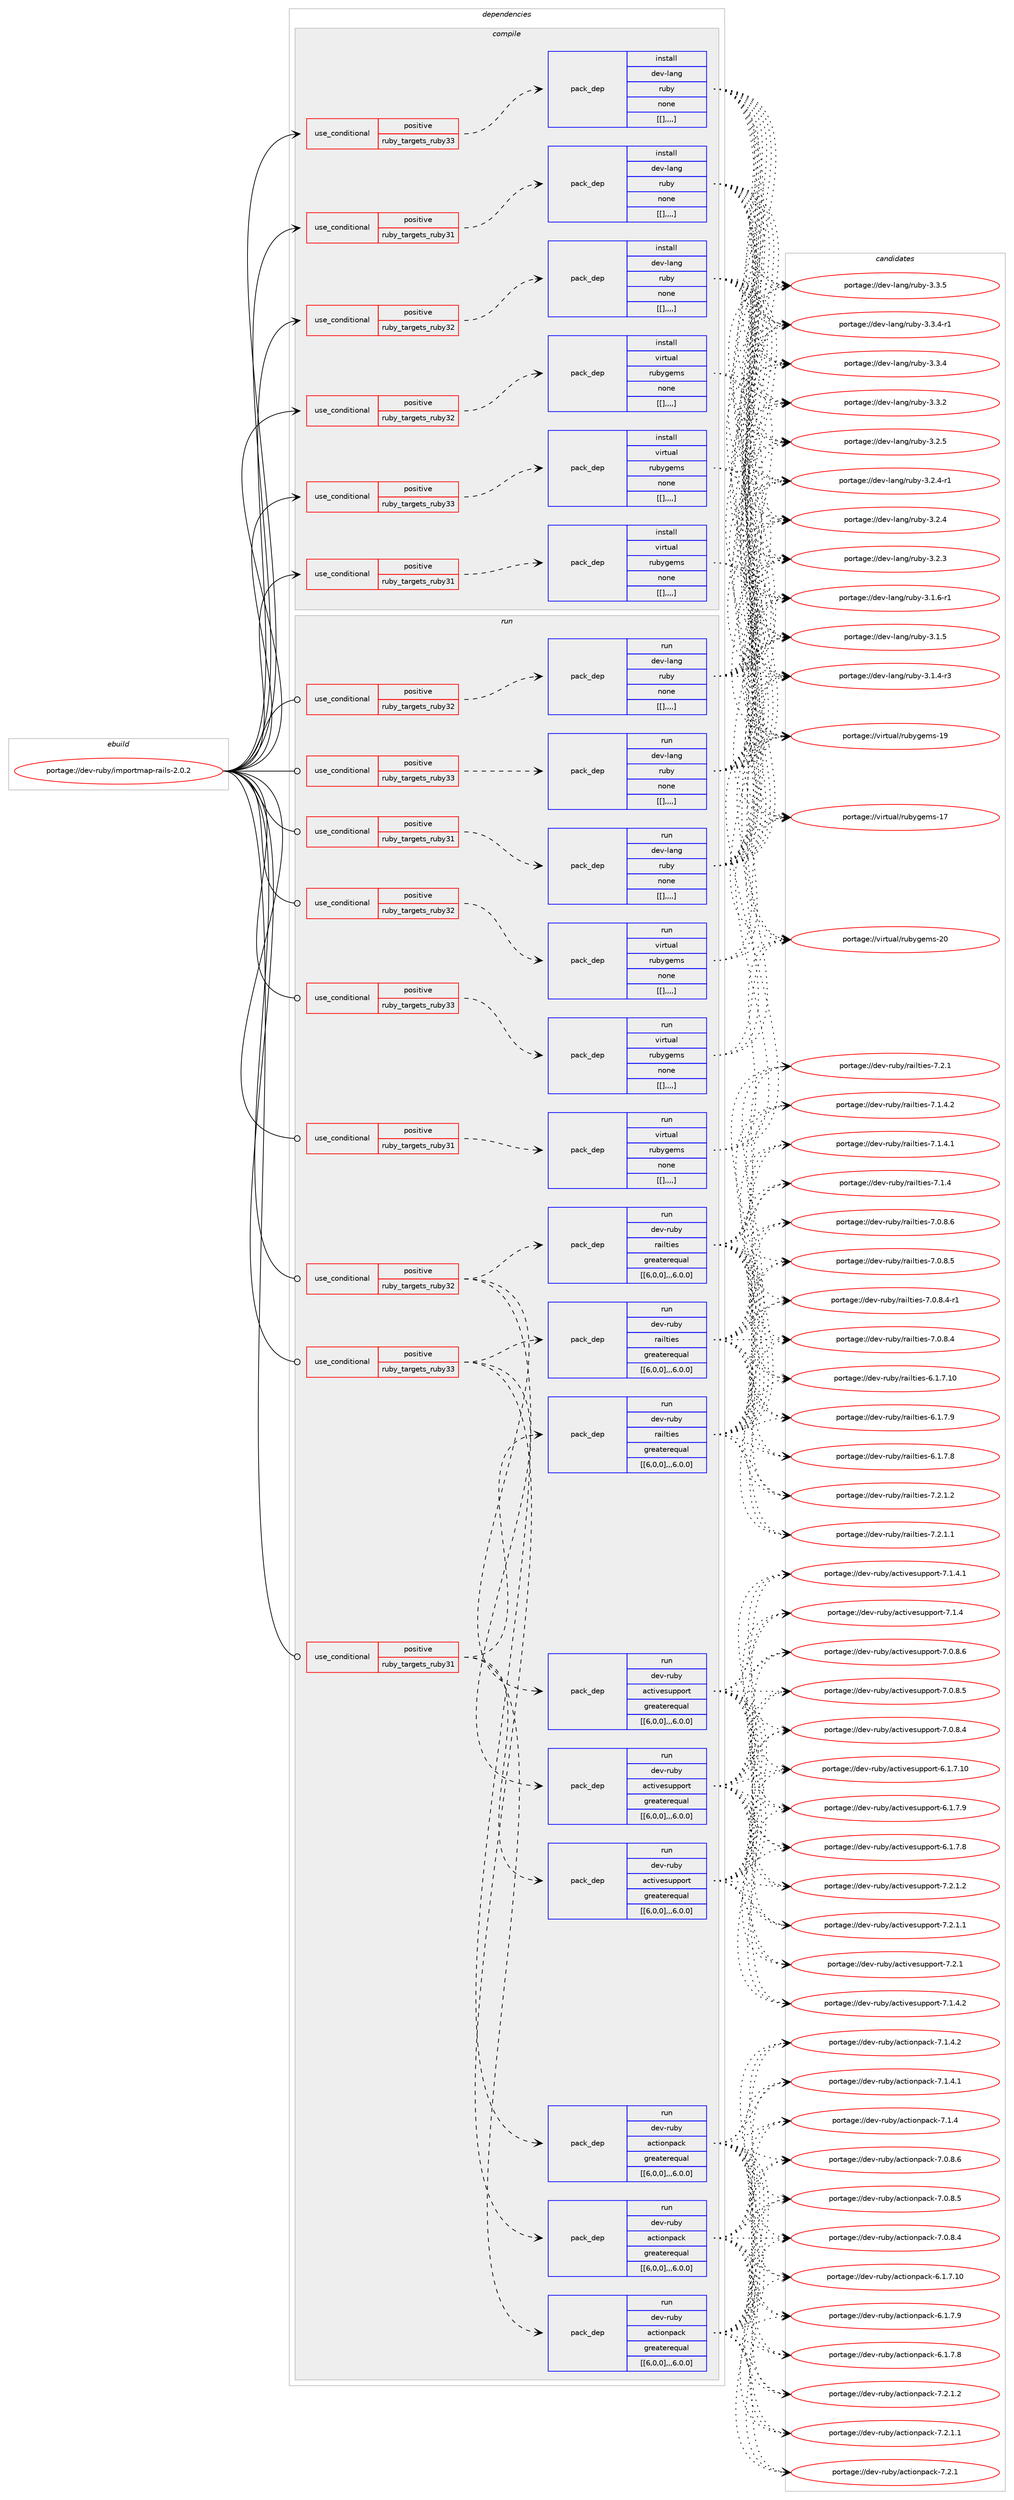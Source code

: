 digraph prolog {

# *************
# Graph options
# *************

newrank=true;
concentrate=true;
compound=true;
graph [rankdir=LR,fontname=Helvetica,fontsize=10,ranksep=1.5];#, ranksep=2.5, nodesep=0.2];
edge  [arrowhead=vee];
node  [fontname=Helvetica,fontsize=10];

# **********
# The ebuild
# **********

subgraph cluster_leftcol {
color=gray;
label=<<i>ebuild</i>>;
id [label="portage://dev-ruby/importmap-rails-2.0.2", color=red, width=4, href="../dev-ruby/importmap-rails-2.0.2.svg"];
}

# ****************
# The dependencies
# ****************

subgraph cluster_midcol {
color=gray;
label=<<i>dependencies</i>>;
subgraph cluster_compile {
fillcolor="#eeeeee";
style=filled;
label=<<i>compile</i>>;
subgraph cond53169 {
dependency197202 [label=<<TABLE BORDER="0" CELLBORDER="1" CELLSPACING="0" CELLPADDING="4"><TR><TD ROWSPAN="3" CELLPADDING="10">use_conditional</TD></TR><TR><TD>positive</TD></TR><TR><TD>ruby_targets_ruby31</TD></TR></TABLE>>, shape=none, color=red];
subgraph pack142624 {
dependency197264 [label=<<TABLE BORDER="0" CELLBORDER="1" CELLSPACING="0" CELLPADDING="4" WIDTH="220"><TR><TD ROWSPAN="6" CELLPADDING="30">pack_dep</TD></TR><TR><TD WIDTH="110">install</TD></TR><TR><TD>dev-lang</TD></TR><TR><TD>ruby</TD></TR><TR><TD>none</TD></TR><TR><TD>[[],,,,]</TD></TR></TABLE>>, shape=none, color=blue];
}
dependency197202:e -> dependency197264:w [weight=20,style="dashed",arrowhead="vee"];
}
id:e -> dependency197202:w [weight=20,style="solid",arrowhead="vee"];
subgraph cond53204 {
dependency197302 [label=<<TABLE BORDER="0" CELLBORDER="1" CELLSPACING="0" CELLPADDING="4"><TR><TD ROWSPAN="3" CELLPADDING="10">use_conditional</TD></TR><TR><TD>positive</TD></TR><TR><TD>ruby_targets_ruby31</TD></TR></TABLE>>, shape=none, color=red];
subgraph pack142684 {
dependency197385 [label=<<TABLE BORDER="0" CELLBORDER="1" CELLSPACING="0" CELLPADDING="4" WIDTH="220"><TR><TD ROWSPAN="6" CELLPADDING="30">pack_dep</TD></TR><TR><TD WIDTH="110">install</TD></TR><TR><TD>virtual</TD></TR><TR><TD>rubygems</TD></TR><TR><TD>none</TD></TR><TR><TD>[[],,,,]</TD></TR></TABLE>>, shape=none, color=blue];
}
dependency197302:e -> dependency197385:w [weight=20,style="dashed",arrowhead="vee"];
}
id:e -> dependency197302:w [weight=20,style="solid",arrowhead="vee"];
subgraph cond53256 {
dependency197391 [label=<<TABLE BORDER="0" CELLBORDER="1" CELLSPACING="0" CELLPADDING="4"><TR><TD ROWSPAN="3" CELLPADDING="10">use_conditional</TD></TR><TR><TD>positive</TD></TR><TR><TD>ruby_targets_ruby32</TD></TR></TABLE>>, shape=none, color=red];
subgraph pack142718 {
dependency197396 [label=<<TABLE BORDER="0" CELLBORDER="1" CELLSPACING="0" CELLPADDING="4" WIDTH="220"><TR><TD ROWSPAN="6" CELLPADDING="30">pack_dep</TD></TR><TR><TD WIDTH="110">install</TD></TR><TR><TD>dev-lang</TD></TR><TR><TD>ruby</TD></TR><TR><TD>none</TD></TR><TR><TD>[[],,,,]</TD></TR></TABLE>>, shape=none, color=blue];
}
dependency197391:e -> dependency197396:w [weight=20,style="dashed",arrowhead="vee"];
}
id:e -> dependency197391:w [weight=20,style="solid",arrowhead="vee"];
subgraph cond53261 {
dependency197403 [label=<<TABLE BORDER="0" CELLBORDER="1" CELLSPACING="0" CELLPADDING="4"><TR><TD ROWSPAN="3" CELLPADDING="10">use_conditional</TD></TR><TR><TD>positive</TD></TR><TR><TD>ruby_targets_ruby32</TD></TR></TABLE>>, shape=none, color=red];
subgraph pack142722 {
dependency197407 [label=<<TABLE BORDER="0" CELLBORDER="1" CELLSPACING="0" CELLPADDING="4" WIDTH="220"><TR><TD ROWSPAN="6" CELLPADDING="30">pack_dep</TD></TR><TR><TD WIDTH="110">install</TD></TR><TR><TD>virtual</TD></TR><TR><TD>rubygems</TD></TR><TR><TD>none</TD></TR><TR><TD>[[],,,,]</TD></TR></TABLE>>, shape=none, color=blue];
}
dependency197403:e -> dependency197407:w [weight=20,style="dashed",arrowhead="vee"];
}
id:e -> dependency197403:w [weight=20,style="solid",arrowhead="vee"];
subgraph cond53297 {
dependency197494 [label=<<TABLE BORDER="0" CELLBORDER="1" CELLSPACING="0" CELLPADDING="4"><TR><TD ROWSPAN="3" CELLPADDING="10">use_conditional</TD></TR><TR><TD>positive</TD></TR><TR><TD>ruby_targets_ruby33</TD></TR></TABLE>>, shape=none, color=red];
subgraph pack142777 {
dependency197519 [label=<<TABLE BORDER="0" CELLBORDER="1" CELLSPACING="0" CELLPADDING="4" WIDTH="220"><TR><TD ROWSPAN="6" CELLPADDING="30">pack_dep</TD></TR><TR><TD WIDTH="110">install</TD></TR><TR><TD>dev-lang</TD></TR><TR><TD>ruby</TD></TR><TR><TD>none</TD></TR><TR><TD>[[],,,,]</TD></TR></TABLE>>, shape=none, color=blue];
}
dependency197494:e -> dependency197519:w [weight=20,style="dashed",arrowhead="vee"];
}
id:e -> dependency197494:w [weight=20,style="solid",arrowhead="vee"];
subgraph cond53333 {
dependency197542 [label=<<TABLE BORDER="0" CELLBORDER="1" CELLSPACING="0" CELLPADDING="4"><TR><TD ROWSPAN="3" CELLPADDING="10">use_conditional</TD></TR><TR><TD>positive</TD></TR><TR><TD>ruby_targets_ruby33</TD></TR></TABLE>>, shape=none, color=red];
subgraph pack142802 {
dependency197565 [label=<<TABLE BORDER="0" CELLBORDER="1" CELLSPACING="0" CELLPADDING="4" WIDTH="220"><TR><TD ROWSPAN="6" CELLPADDING="30">pack_dep</TD></TR><TR><TD WIDTH="110">install</TD></TR><TR><TD>virtual</TD></TR><TR><TD>rubygems</TD></TR><TR><TD>none</TD></TR><TR><TD>[[],,,,]</TD></TR></TABLE>>, shape=none, color=blue];
}
dependency197542:e -> dependency197565:w [weight=20,style="dashed",arrowhead="vee"];
}
id:e -> dependency197542:w [weight=20,style="solid",arrowhead="vee"];
}
subgraph cluster_compileandrun {
fillcolor="#eeeeee";
style=filled;
label=<<i>compile and run</i>>;
}
subgraph cluster_run {
fillcolor="#eeeeee";
style=filled;
label=<<i>run</i>>;
subgraph cond53354 {
dependency197665 [label=<<TABLE BORDER="0" CELLBORDER="1" CELLSPACING="0" CELLPADDING="4"><TR><TD ROWSPAN="3" CELLPADDING="10">use_conditional</TD></TR><TR><TD>positive</TD></TR><TR><TD>ruby_targets_ruby31</TD></TR></TABLE>>, shape=none, color=red];
subgraph pack142875 {
dependency197721 [label=<<TABLE BORDER="0" CELLBORDER="1" CELLSPACING="0" CELLPADDING="4" WIDTH="220"><TR><TD ROWSPAN="6" CELLPADDING="30">pack_dep</TD></TR><TR><TD WIDTH="110">run</TD></TR><TR><TD>dev-lang</TD></TR><TR><TD>ruby</TD></TR><TR><TD>none</TD></TR><TR><TD>[[],,,,]</TD></TR></TABLE>>, shape=none, color=blue];
}
dependency197665:e -> dependency197721:w [weight=20,style="dashed",arrowhead="vee"];
}
id:e -> dependency197665:w [weight=20,style="solid",arrowhead="odot"];
subgraph cond53431 {
dependency197831 [label=<<TABLE BORDER="0" CELLBORDER="1" CELLSPACING="0" CELLPADDING="4"><TR><TD ROWSPAN="3" CELLPADDING="10">use_conditional</TD></TR><TR><TD>positive</TD></TR><TR><TD>ruby_targets_ruby31</TD></TR></TABLE>>, shape=none, color=red];
subgraph pack142949 {
dependency197853 [label=<<TABLE BORDER="0" CELLBORDER="1" CELLSPACING="0" CELLPADDING="4" WIDTH="220"><TR><TD ROWSPAN="6" CELLPADDING="30">pack_dep</TD></TR><TR><TD WIDTH="110">run</TD></TR><TR><TD>dev-ruby</TD></TR><TR><TD>actionpack</TD></TR><TR><TD>greaterequal</TD></TR><TR><TD>[[6,0,0],,,6.0.0]</TD></TR></TABLE>>, shape=none, color=blue];
}
dependency197831:e -> dependency197853:w [weight=20,style="dashed",arrowhead="vee"];
subgraph pack142963 {
dependency197965 [label=<<TABLE BORDER="0" CELLBORDER="1" CELLSPACING="0" CELLPADDING="4" WIDTH="220"><TR><TD ROWSPAN="6" CELLPADDING="30">pack_dep</TD></TR><TR><TD WIDTH="110">run</TD></TR><TR><TD>dev-ruby</TD></TR><TR><TD>activesupport</TD></TR><TR><TD>greaterequal</TD></TR><TR><TD>[[6,0,0],,,6.0.0]</TD></TR></TABLE>>, shape=none, color=blue];
}
dependency197831:e -> dependency197965:w [weight=20,style="dashed",arrowhead="vee"];
subgraph pack143024 {
dependency197968 [label=<<TABLE BORDER="0" CELLBORDER="1" CELLSPACING="0" CELLPADDING="4" WIDTH="220"><TR><TD ROWSPAN="6" CELLPADDING="30">pack_dep</TD></TR><TR><TD WIDTH="110">run</TD></TR><TR><TD>dev-ruby</TD></TR><TR><TD>railties</TD></TR><TR><TD>greaterequal</TD></TR><TR><TD>[[6,0,0],,,6.0.0]</TD></TR></TABLE>>, shape=none, color=blue];
}
dependency197831:e -> dependency197968:w [weight=20,style="dashed",arrowhead="vee"];
}
id:e -> dependency197831:w [weight=20,style="solid",arrowhead="odot"];
subgraph cond53534 {
dependency197977 [label=<<TABLE BORDER="0" CELLBORDER="1" CELLSPACING="0" CELLPADDING="4"><TR><TD ROWSPAN="3" CELLPADDING="10">use_conditional</TD></TR><TR><TD>positive</TD></TR><TR><TD>ruby_targets_ruby31</TD></TR></TABLE>>, shape=none, color=red];
subgraph pack143033 {
dependency198028 [label=<<TABLE BORDER="0" CELLBORDER="1" CELLSPACING="0" CELLPADDING="4" WIDTH="220"><TR><TD ROWSPAN="6" CELLPADDING="30">pack_dep</TD></TR><TR><TD WIDTH="110">run</TD></TR><TR><TD>virtual</TD></TR><TR><TD>rubygems</TD></TR><TR><TD>none</TD></TR><TR><TD>[[],,,,]</TD></TR></TABLE>>, shape=none, color=blue];
}
dependency197977:e -> dependency198028:w [weight=20,style="dashed",arrowhead="vee"];
}
id:e -> dependency197977:w [weight=20,style="solid",arrowhead="odot"];
subgraph cond53559 {
dependency198036 [label=<<TABLE BORDER="0" CELLBORDER="1" CELLSPACING="0" CELLPADDING="4"><TR><TD ROWSPAN="3" CELLPADDING="10">use_conditional</TD></TR><TR><TD>positive</TD></TR><TR><TD>ruby_targets_ruby32</TD></TR></TABLE>>, shape=none, color=red];
subgraph pack143060 {
dependency198107 [label=<<TABLE BORDER="0" CELLBORDER="1" CELLSPACING="0" CELLPADDING="4" WIDTH="220"><TR><TD ROWSPAN="6" CELLPADDING="30">pack_dep</TD></TR><TR><TD WIDTH="110">run</TD></TR><TR><TD>dev-lang</TD></TR><TR><TD>ruby</TD></TR><TR><TD>none</TD></TR><TR><TD>[[],,,,]</TD></TR></TABLE>>, shape=none, color=blue];
}
dependency198036:e -> dependency198107:w [weight=20,style="dashed",arrowhead="vee"];
}
id:e -> dependency198036:w [weight=20,style="solid",arrowhead="odot"];
subgraph cond53630 {
dependency198204 [label=<<TABLE BORDER="0" CELLBORDER="1" CELLSPACING="0" CELLPADDING="4"><TR><TD ROWSPAN="3" CELLPADDING="10">use_conditional</TD></TR><TR><TD>positive</TD></TR><TR><TD>ruby_targets_ruby32</TD></TR></TABLE>>, shape=none, color=red];
subgraph pack143183 {
dependency198276 [label=<<TABLE BORDER="0" CELLBORDER="1" CELLSPACING="0" CELLPADDING="4" WIDTH="220"><TR><TD ROWSPAN="6" CELLPADDING="30">pack_dep</TD></TR><TR><TD WIDTH="110">run</TD></TR><TR><TD>dev-ruby</TD></TR><TR><TD>actionpack</TD></TR><TR><TD>greaterequal</TD></TR><TR><TD>[[6,0,0],,,6.0.0]</TD></TR></TABLE>>, shape=none, color=blue];
}
dependency198204:e -> dependency198276:w [weight=20,style="dashed",arrowhead="vee"];
subgraph pack143185 {
dependency198306 [label=<<TABLE BORDER="0" CELLBORDER="1" CELLSPACING="0" CELLPADDING="4" WIDTH="220"><TR><TD ROWSPAN="6" CELLPADDING="30">pack_dep</TD></TR><TR><TD WIDTH="110">run</TD></TR><TR><TD>dev-ruby</TD></TR><TR><TD>activesupport</TD></TR><TR><TD>greaterequal</TD></TR><TR><TD>[[6,0,0],,,6.0.0]</TD></TR></TABLE>>, shape=none, color=blue];
}
dependency198204:e -> dependency198306:w [weight=20,style="dashed",arrowhead="vee"];
subgraph pack143204 {
dependency198328 [label=<<TABLE BORDER="0" CELLBORDER="1" CELLSPACING="0" CELLPADDING="4" WIDTH="220"><TR><TD ROWSPAN="6" CELLPADDING="30">pack_dep</TD></TR><TR><TD WIDTH="110">run</TD></TR><TR><TD>dev-ruby</TD></TR><TR><TD>railties</TD></TR><TR><TD>greaterequal</TD></TR><TR><TD>[[6,0,0],,,6.0.0]</TD></TR></TABLE>>, shape=none, color=blue];
}
dependency198204:e -> dependency198328:w [weight=20,style="dashed",arrowhead="vee"];
}
id:e -> dependency198204:w [weight=20,style="solid",arrowhead="odot"];
subgraph cond53700 {
dependency198350 [label=<<TABLE BORDER="0" CELLBORDER="1" CELLSPACING="0" CELLPADDING="4"><TR><TD ROWSPAN="3" CELLPADDING="10">use_conditional</TD></TR><TR><TD>positive</TD></TR><TR><TD>ruby_targets_ruby32</TD></TR></TABLE>>, shape=none, color=red];
subgraph pack143227 {
dependency198352 [label=<<TABLE BORDER="0" CELLBORDER="1" CELLSPACING="0" CELLPADDING="4" WIDTH="220"><TR><TD ROWSPAN="6" CELLPADDING="30">pack_dep</TD></TR><TR><TD WIDTH="110">run</TD></TR><TR><TD>virtual</TD></TR><TR><TD>rubygems</TD></TR><TR><TD>none</TD></TR><TR><TD>[[],,,,]</TD></TR></TABLE>>, shape=none, color=blue];
}
dependency198350:e -> dependency198352:w [weight=20,style="dashed",arrowhead="vee"];
}
id:e -> dependency198350:w [weight=20,style="solid",arrowhead="odot"];
subgraph cond53720 {
dependency198391 [label=<<TABLE BORDER="0" CELLBORDER="1" CELLSPACING="0" CELLPADDING="4"><TR><TD ROWSPAN="3" CELLPADDING="10">use_conditional</TD></TR><TR><TD>positive</TD></TR><TR><TD>ruby_targets_ruby33</TD></TR></TABLE>>, shape=none, color=red];
subgraph pack143284 {
dependency198493 [label=<<TABLE BORDER="0" CELLBORDER="1" CELLSPACING="0" CELLPADDING="4" WIDTH="220"><TR><TD ROWSPAN="6" CELLPADDING="30">pack_dep</TD></TR><TR><TD WIDTH="110">run</TD></TR><TR><TD>dev-lang</TD></TR><TR><TD>ruby</TD></TR><TR><TD>none</TD></TR><TR><TD>[[],,,,]</TD></TR></TABLE>>, shape=none, color=blue];
}
dependency198391:e -> dependency198493:w [weight=20,style="dashed",arrowhead="vee"];
}
id:e -> dependency198391:w [weight=20,style="solid",arrowhead="odot"];
subgraph cond53786 {
dependency198692 [label=<<TABLE BORDER="0" CELLBORDER="1" CELLSPACING="0" CELLPADDING="4"><TR><TD ROWSPAN="3" CELLPADDING="10">use_conditional</TD></TR><TR><TD>positive</TD></TR><TR><TD>ruby_targets_ruby33</TD></TR></TABLE>>, shape=none, color=red];
subgraph pack143419 {
dependency198708 [label=<<TABLE BORDER="0" CELLBORDER="1" CELLSPACING="0" CELLPADDING="4" WIDTH="220"><TR><TD ROWSPAN="6" CELLPADDING="30">pack_dep</TD></TR><TR><TD WIDTH="110">run</TD></TR><TR><TD>dev-ruby</TD></TR><TR><TD>actionpack</TD></TR><TR><TD>greaterequal</TD></TR><TR><TD>[[6,0,0],,,6.0.0]</TD></TR></TABLE>>, shape=none, color=blue];
}
dependency198692:e -> dependency198708:w [weight=20,style="dashed",arrowhead="vee"];
subgraph pack143433 {
dependency198737 [label=<<TABLE BORDER="0" CELLBORDER="1" CELLSPACING="0" CELLPADDING="4" WIDTH="220"><TR><TD ROWSPAN="6" CELLPADDING="30">pack_dep</TD></TR><TR><TD WIDTH="110">run</TD></TR><TR><TD>dev-ruby</TD></TR><TR><TD>activesupport</TD></TR><TR><TD>greaterequal</TD></TR><TR><TD>[[6,0,0],,,6.0.0]</TD></TR></TABLE>>, shape=none, color=blue];
}
dependency198692:e -> dependency198737:w [weight=20,style="dashed",arrowhead="vee"];
subgraph pack143459 {
dependency198865 [label=<<TABLE BORDER="0" CELLBORDER="1" CELLSPACING="0" CELLPADDING="4" WIDTH="220"><TR><TD ROWSPAN="6" CELLPADDING="30">pack_dep</TD></TR><TR><TD WIDTH="110">run</TD></TR><TR><TD>dev-ruby</TD></TR><TR><TD>railties</TD></TR><TR><TD>greaterequal</TD></TR><TR><TD>[[6,0,0],,,6.0.0]</TD></TR></TABLE>>, shape=none, color=blue];
}
dependency198692:e -> dependency198865:w [weight=20,style="dashed",arrowhead="vee"];
}
id:e -> dependency198692:w [weight=20,style="solid",arrowhead="odot"];
subgraph cond53947 {
dependency198872 [label=<<TABLE BORDER="0" CELLBORDER="1" CELLSPACING="0" CELLPADDING="4"><TR><TD ROWSPAN="3" CELLPADDING="10">use_conditional</TD></TR><TR><TD>positive</TD></TR><TR><TD>ruby_targets_ruby33</TD></TR></TABLE>>, shape=none, color=red];
subgraph pack143530 {
dependency198913 [label=<<TABLE BORDER="0" CELLBORDER="1" CELLSPACING="0" CELLPADDING="4" WIDTH="220"><TR><TD ROWSPAN="6" CELLPADDING="30">pack_dep</TD></TR><TR><TD WIDTH="110">run</TD></TR><TR><TD>virtual</TD></TR><TR><TD>rubygems</TD></TR><TR><TD>none</TD></TR><TR><TD>[[],,,,]</TD></TR></TABLE>>, shape=none, color=blue];
}
dependency198872:e -> dependency198913:w [weight=20,style="dashed",arrowhead="vee"];
}
id:e -> dependency198872:w [weight=20,style="solid",arrowhead="odot"];
}
}

# **************
# The candidates
# **************

subgraph cluster_choices {
rank=same;
color=gray;
label=<<i>candidates</i>>;

subgraph choice143069 {
color=black;
nodesep=1;
choice10010111845108971101034711411798121455146514653 [label="portage://dev-lang/ruby-3.3.5", color=red, width=4,href="../dev-lang/ruby-3.3.5.svg"];
choice100101118451089711010347114117981214551465146524511449 [label="portage://dev-lang/ruby-3.3.4-r1", color=red, width=4,href="../dev-lang/ruby-3.3.4-r1.svg"];
choice10010111845108971101034711411798121455146514652 [label="portage://dev-lang/ruby-3.3.4", color=red, width=4,href="../dev-lang/ruby-3.3.4.svg"];
choice10010111845108971101034711411798121455146514650 [label="portage://dev-lang/ruby-3.3.2", color=red, width=4,href="../dev-lang/ruby-3.3.2.svg"];
choice10010111845108971101034711411798121455146504653 [label="portage://dev-lang/ruby-3.2.5", color=red, width=4,href="../dev-lang/ruby-3.2.5.svg"];
choice100101118451089711010347114117981214551465046524511449 [label="portage://dev-lang/ruby-3.2.4-r1", color=red, width=4,href="../dev-lang/ruby-3.2.4-r1.svg"];
choice10010111845108971101034711411798121455146504652 [label="portage://dev-lang/ruby-3.2.4", color=red, width=4,href="../dev-lang/ruby-3.2.4.svg"];
choice10010111845108971101034711411798121455146504651 [label="portage://dev-lang/ruby-3.2.3", color=red, width=4,href="../dev-lang/ruby-3.2.3.svg"];
choice100101118451089711010347114117981214551464946544511449 [label="portage://dev-lang/ruby-3.1.6-r1", color=red, width=4,href="../dev-lang/ruby-3.1.6-r1.svg"];
choice10010111845108971101034711411798121455146494653 [label="portage://dev-lang/ruby-3.1.5", color=red, width=4,href="../dev-lang/ruby-3.1.5.svg"];
choice100101118451089711010347114117981214551464946524511451 [label="portage://dev-lang/ruby-3.1.4-r3", color=red, width=4,href="../dev-lang/ruby-3.1.4-r3.svg"];
dependency197264:e -> choice10010111845108971101034711411798121455146514653:w [style=dotted,weight="100"];
dependency197264:e -> choice100101118451089711010347114117981214551465146524511449:w [style=dotted,weight="100"];
dependency197264:e -> choice10010111845108971101034711411798121455146514652:w [style=dotted,weight="100"];
dependency197264:e -> choice10010111845108971101034711411798121455146514650:w [style=dotted,weight="100"];
dependency197264:e -> choice10010111845108971101034711411798121455146504653:w [style=dotted,weight="100"];
dependency197264:e -> choice100101118451089711010347114117981214551465046524511449:w [style=dotted,weight="100"];
dependency197264:e -> choice10010111845108971101034711411798121455146504652:w [style=dotted,weight="100"];
dependency197264:e -> choice10010111845108971101034711411798121455146504651:w [style=dotted,weight="100"];
dependency197264:e -> choice100101118451089711010347114117981214551464946544511449:w [style=dotted,weight="100"];
dependency197264:e -> choice10010111845108971101034711411798121455146494653:w [style=dotted,weight="100"];
dependency197264:e -> choice100101118451089711010347114117981214551464946524511451:w [style=dotted,weight="100"];
}
subgraph choice143082 {
color=black;
nodesep=1;
choice118105114116117971084711411798121103101109115455048 [label="portage://virtual/rubygems-20", color=red, width=4,href="../virtual/rubygems-20.svg"];
choice118105114116117971084711411798121103101109115454957 [label="portage://virtual/rubygems-19", color=red, width=4,href="../virtual/rubygems-19.svg"];
choice118105114116117971084711411798121103101109115454955 [label="portage://virtual/rubygems-17", color=red, width=4,href="../virtual/rubygems-17.svg"];
dependency197385:e -> choice118105114116117971084711411798121103101109115455048:w [style=dotted,weight="100"];
dependency197385:e -> choice118105114116117971084711411798121103101109115454957:w [style=dotted,weight="100"];
dependency197385:e -> choice118105114116117971084711411798121103101109115454955:w [style=dotted,weight="100"];
}
subgraph choice143086 {
color=black;
nodesep=1;
choice10010111845108971101034711411798121455146514653 [label="portage://dev-lang/ruby-3.3.5", color=red, width=4,href="../dev-lang/ruby-3.3.5.svg"];
choice100101118451089711010347114117981214551465146524511449 [label="portage://dev-lang/ruby-3.3.4-r1", color=red, width=4,href="../dev-lang/ruby-3.3.4-r1.svg"];
choice10010111845108971101034711411798121455146514652 [label="portage://dev-lang/ruby-3.3.4", color=red, width=4,href="../dev-lang/ruby-3.3.4.svg"];
choice10010111845108971101034711411798121455146514650 [label="portage://dev-lang/ruby-3.3.2", color=red, width=4,href="../dev-lang/ruby-3.3.2.svg"];
choice10010111845108971101034711411798121455146504653 [label="portage://dev-lang/ruby-3.2.5", color=red, width=4,href="../dev-lang/ruby-3.2.5.svg"];
choice100101118451089711010347114117981214551465046524511449 [label="portage://dev-lang/ruby-3.2.4-r1", color=red, width=4,href="../dev-lang/ruby-3.2.4-r1.svg"];
choice10010111845108971101034711411798121455146504652 [label="portage://dev-lang/ruby-3.2.4", color=red, width=4,href="../dev-lang/ruby-3.2.4.svg"];
choice10010111845108971101034711411798121455146504651 [label="portage://dev-lang/ruby-3.2.3", color=red, width=4,href="../dev-lang/ruby-3.2.3.svg"];
choice100101118451089711010347114117981214551464946544511449 [label="portage://dev-lang/ruby-3.1.6-r1", color=red, width=4,href="../dev-lang/ruby-3.1.6-r1.svg"];
choice10010111845108971101034711411798121455146494653 [label="portage://dev-lang/ruby-3.1.5", color=red, width=4,href="../dev-lang/ruby-3.1.5.svg"];
choice100101118451089711010347114117981214551464946524511451 [label="portage://dev-lang/ruby-3.1.4-r3", color=red, width=4,href="../dev-lang/ruby-3.1.4-r3.svg"];
dependency197396:e -> choice10010111845108971101034711411798121455146514653:w [style=dotted,weight="100"];
dependency197396:e -> choice100101118451089711010347114117981214551465146524511449:w [style=dotted,weight="100"];
dependency197396:e -> choice10010111845108971101034711411798121455146514652:w [style=dotted,weight="100"];
dependency197396:e -> choice10010111845108971101034711411798121455146514650:w [style=dotted,weight="100"];
dependency197396:e -> choice10010111845108971101034711411798121455146504653:w [style=dotted,weight="100"];
dependency197396:e -> choice100101118451089711010347114117981214551465046524511449:w [style=dotted,weight="100"];
dependency197396:e -> choice10010111845108971101034711411798121455146504652:w [style=dotted,weight="100"];
dependency197396:e -> choice10010111845108971101034711411798121455146504651:w [style=dotted,weight="100"];
dependency197396:e -> choice100101118451089711010347114117981214551464946544511449:w [style=dotted,weight="100"];
dependency197396:e -> choice10010111845108971101034711411798121455146494653:w [style=dotted,weight="100"];
dependency197396:e -> choice100101118451089711010347114117981214551464946524511451:w [style=dotted,weight="100"];
}
subgraph choice143101 {
color=black;
nodesep=1;
choice118105114116117971084711411798121103101109115455048 [label="portage://virtual/rubygems-20", color=red, width=4,href="../virtual/rubygems-20.svg"];
choice118105114116117971084711411798121103101109115454957 [label="portage://virtual/rubygems-19", color=red, width=4,href="../virtual/rubygems-19.svg"];
choice118105114116117971084711411798121103101109115454955 [label="portage://virtual/rubygems-17", color=red, width=4,href="../virtual/rubygems-17.svg"];
dependency197407:e -> choice118105114116117971084711411798121103101109115455048:w [style=dotted,weight="100"];
dependency197407:e -> choice118105114116117971084711411798121103101109115454957:w [style=dotted,weight="100"];
dependency197407:e -> choice118105114116117971084711411798121103101109115454955:w [style=dotted,weight="100"];
}
subgraph choice143104 {
color=black;
nodesep=1;
choice10010111845108971101034711411798121455146514653 [label="portage://dev-lang/ruby-3.3.5", color=red, width=4,href="../dev-lang/ruby-3.3.5.svg"];
choice100101118451089711010347114117981214551465146524511449 [label="portage://dev-lang/ruby-3.3.4-r1", color=red, width=4,href="../dev-lang/ruby-3.3.4-r1.svg"];
choice10010111845108971101034711411798121455146514652 [label="portage://dev-lang/ruby-3.3.4", color=red, width=4,href="../dev-lang/ruby-3.3.4.svg"];
choice10010111845108971101034711411798121455146514650 [label="portage://dev-lang/ruby-3.3.2", color=red, width=4,href="../dev-lang/ruby-3.3.2.svg"];
choice10010111845108971101034711411798121455146504653 [label="portage://dev-lang/ruby-3.2.5", color=red, width=4,href="../dev-lang/ruby-3.2.5.svg"];
choice100101118451089711010347114117981214551465046524511449 [label="portage://dev-lang/ruby-3.2.4-r1", color=red, width=4,href="../dev-lang/ruby-3.2.4-r1.svg"];
choice10010111845108971101034711411798121455146504652 [label="portage://dev-lang/ruby-3.2.4", color=red, width=4,href="../dev-lang/ruby-3.2.4.svg"];
choice10010111845108971101034711411798121455146504651 [label="portage://dev-lang/ruby-3.2.3", color=red, width=4,href="../dev-lang/ruby-3.2.3.svg"];
choice100101118451089711010347114117981214551464946544511449 [label="portage://dev-lang/ruby-3.1.6-r1", color=red, width=4,href="../dev-lang/ruby-3.1.6-r1.svg"];
choice10010111845108971101034711411798121455146494653 [label="portage://dev-lang/ruby-3.1.5", color=red, width=4,href="../dev-lang/ruby-3.1.5.svg"];
choice100101118451089711010347114117981214551464946524511451 [label="portage://dev-lang/ruby-3.1.4-r3", color=red, width=4,href="../dev-lang/ruby-3.1.4-r3.svg"];
dependency197519:e -> choice10010111845108971101034711411798121455146514653:w [style=dotted,weight="100"];
dependency197519:e -> choice100101118451089711010347114117981214551465146524511449:w [style=dotted,weight="100"];
dependency197519:e -> choice10010111845108971101034711411798121455146514652:w [style=dotted,weight="100"];
dependency197519:e -> choice10010111845108971101034711411798121455146514650:w [style=dotted,weight="100"];
dependency197519:e -> choice10010111845108971101034711411798121455146504653:w [style=dotted,weight="100"];
dependency197519:e -> choice100101118451089711010347114117981214551465046524511449:w [style=dotted,weight="100"];
dependency197519:e -> choice10010111845108971101034711411798121455146504652:w [style=dotted,weight="100"];
dependency197519:e -> choice10010111845108971101034711411798121455146504651:w [style=dotted,weight="100"];
dependency197519:e -> choice100101118451089711010347114117981214551464946544511449:w [style=dotted,weight="100"];
dependency197519:e -> choice10010111845108971101034711411798121455146494653:w [style=dotted,weight="100"];
dependency197519:e -> choice100101118451089711010347114117981214551464946524511451:w [style=dotted,weight="100"];
}
subgraph choice143118 {
color=black;
nodesep=1;
choice118105114116117971084711411798121103101109115455048 [label="portage://virtual/rubygems-20", color=red, width=4,href="../virtual/rubygems-20.svg"];
choice118105114116117971084711411798121103101109115454957 [label="portage://virtual/rubygems-19", color=red, width=4,href="../virtual/rubygems-19.svg"];
choice118105114116117971084711411798121103101109115454955 [label="portage://virtual/rubygems-17", color=red, width=4,href="../virtual/rubygems-17.svg"];
dependency197565:e -> choice118105114116117971084711411798121103101109115455048:w [style=dotted,weight="100"];
dependency197565:e -> choice118105114116117971084711411798121103101109115454957:w [style=dotted,weight="100"];
dependency197565:e -> choice118105114116117971084711411798121103101109115454955:w [style=dotted,weight="100"];
}
subgraph choice143121 {
color=black;
nodesep=1;
choice10010111845108971101034711411798121455146514653 [label="portage://dev-lang/ruby-3.3.5", color=red, width=4,href="../dev-lang/ruby-3.3.5.svg"];
choice100101118451089711010347114117981214551465146524511449 [label="portage://dev-lang/ruby-3.3.4-r1", color=red, width=4,href="../dev-lang/ruby-3.3.4-r1.svg"];
choice10010111845108971101034711411798121455146514652 [label="portage://dev-lang/ruby-3.3.4", color=red, width=4,href="../dev-lang/ruby-3.3.4.svg"];
choice10010111845108971101034711411798121455146514650 [label="portage://dev-lang/ruby-3.3.2", color=red, width=4,href="../dev-lang/ruby-3.3.2.svg"];
choice10010111845108971101034711411798121455146504653 [label="portage://dev-lang/ruby-3.2.5", color=red, width=4,href="../dev-lang/ruby-3.2.5.svg"];
choice100101118451089711010347114117981214551465046524511449 [label="portage://dev-lang/ruby-3.2.4-r1", color=red, width=4,href="../dev-lang/ruby-3.2.4-r1.svg"];
choice10010111845108971101034711411798121455146504652 [label="portage://dev-lang/ruby-3.2.4", color=red, width=4,href="../dev-lang/ruby-3.2.4.svg"];
choice10010111845108971101034711411798121455146504651 [label="portage://dev-lang/ruby-3.2.3", color=red, width=4,href="../dev-lang/ruby-3.2.3.svg"];
choice100101118451089711010347114117981214551464946544511449 [label="portage://dev-lang/ruby-3.1.6-r1", color=red, width=4,href="../dev-lang/ruby-3.1.6-r1.svg"];
choice10010111845108971101034711411798121455146494653 [label="portage://dev-lang/ruby-3.1.5", color=red, width=4,href="../dev-lang/ruby-3.1.5.svg"];
choice100101118451089711010347114117981214551464946524511451 [label="portage://dev-lang/ruby-3.1.4-r3", color=red, width=4,href="../dev-lang/ruby-3.1.4-r3.svg"];
dependency197721:e -> choice10010111845108971101034711411798121455146514653:w [style=dotted,weight="100"];
dependency197721:e -> choice100101118451089711010347114117981214551465146524511449:w [style=dotted,weight="100"];
dependency197721:e -> choice10010111845108971101034711411798121455146514652:w [style=dotted,weight="100"];
dependency197721:e -> choice10010111845108971101034711411798121455146514650:w [style=dotted,weight="100"];
dependency197721:e -> choice10010111845108971101034711411798121455146504653:w [style=dotted,weight="100"];
dependency197721:e -> choice100101118451089711010347114117981214551465046524511449:w [style=dotted,weight="100"];
dependency197721:e -> choice10010111845108971101034711411798121455146504652:w [style=dotted,weight="100"];
dependency197721:e -> choice10010111845108971101034711411798121455146504651:w [style=dotted,weight="100"];
dependency197721:e -> choice100101118451089711010347114117981214551464946544511449:w [style=dotted,weight="100"];
dependency197721:e -> choice10010111845108971101034711411798121455146494653:w [style=dotted,weight="100"];
dependency197721:e -> choice100101118451089711010347114117981214551464946524511451:w [style=dotted,weight="100"];
}
subgraph choice143127 {
color=black;
nodesep=1;
choice100101118451141179812147979911610511111011297991074555465046494650 [label="portage://dev-ruby/actionpack-7.2.1.2", color=red, width=4,href="../dev-ruby/actionpack-7.2.1.2.svg"];
choice100101118451141179812147979911610511111011297991074555465046494649 [label="portage://dev-ruby/actionpack-7.2.1.1", color=red, width=4,href="../dev-ruby/actionpack-7.2.1.1.svg"];
choice10010111845114117981214797991161051111101129799107455546504649 [label="portage://dev-ruby/actionpack-7.2.1", color=red, width=4,href="../dev-ruby/actionpack-7.2.1.svg"];
choice100101118451141179812147979911610511111011297991074555464946524650 [label="portage://dev-ruby/actionpack-7.1.4.2", color=red, width=4,href="../dev-ruby/actionpack-7.1.4.2.svg"];
choice100101118451141179812147979911610511111011297991074555464946524649 [label="portage://dev-ruby/actionpack-7.1.4.1", color=red, width=4,href="../dev-ruby/actionpack-7.1.4.1.svg"];
choice10010111845114117981214797991161051111101129799107455546494652 [label="portage://dev-ruby/actionpack-7.1.4", color=red, width=4,href="../dev-ruby/actionpack-7.1.4.svg"];
choice100101118451141179812147979911610511111011297991074555464846564654 [label="portage://dev-ruby/actionpack-7.0.8.6", color=red, width=4,href="../dev-ruby/actionpack-7.0.8.6.svg"];
choice100101118451141179812147979911610511111011297991074555464846564653 [label="portage://dev-ruby/actionpack-7.0.8.5", color=red, width=4,href="../dev-ruby/actionpack-7.0.8.5.svg"];
choice100101118451141179812147979911610511111011297991074555464846564652 [label="portage://dev-ruby/actionpack-7.0.8.4", color=red, width=4,href="../dev-ruby/actionpack-7.0.8.4.svg"];
choice10010111845114117981214797991161051111101129799107455446494655464948 [label="portage://dev-ruby/actionpack-6.1.7.10", color=red, width=4,href="../dev-ruby/actionpack-6.1.7.10.svg"];
choice100101118451141179812147979911610511111011297991074554464946554657 [label="portage://dev-ruby/actionpack-6.1.7.9", color=red, width=4,href="../dev-ruby/actionpack-6.1.7.9.svg"];
choice100101118451141179812147979911610511111011297991074554464946554656 [label="portage://dev-ruby/actionpack-6.1.7.8", color=red, width=4,href="../dev-ruby/actionpack-6.1.7.8.svg"];
dependency197853:e -> choice100101118451141179812147979911610511111011297991074555465046494650:w [style=dotted,weight="100"];
dependency197853:e -> choice100101118451141179812147979911610511111011297991074555465046494649:w [style=dotted,weight="100"];
dependency197853:e -> choice10010111845114117981214797991161051111101129799107455546504649:w [style=dotted,weight="100"];
dependency197853:e -> choice100101118451141179812147979911610511111011297991074555464946524650:w [style=dotted,weight="100"];
dependency197853:e -> choice100101118451141179812147979911610511111011297991074555464946524649:w [style=dotted,weight="100"];
dependency197853:e -> choice10010111845114117981214797991161051111101129799107455546494652:w [style=dotted,weight="100"];
dependency197853:e -> choice100101118451141179812147979911610511111011297991074555464846564654:w [style=dotted,weight="100"];
dependency197853:e -> choice100101118451141179812147979911610511111011297991074555464846564653:w [style=dotted,weight="100"];
dependency197853:e -> choice100101118451141179812147979911610511111011297991074555464846564652:w [style=dotted,weight="100"];
dependency197853:e -> choice10010111845114117981214797991161051111101129799107455446494655464948:w [style=dotted,weight="100"];
dependency197853:e -> choice100101118451141179812147979911610511111011297991074554464946554657:w [style=dotted,weight="100"];
dependency197853:e -> choice100101118451141179812147979911610511111011297991074554464946554656:w [style=dotted,weight="100"];
}
subgraph choice143135 {
color=black;
nodesep=1;
choice10010111845114117981214797991161051181011151171121121111141164555465046494650 [label="portage://dev-ruby/activesupport-7.2.1.2", color=red, width=4,href="../dev-ruby/activesupport-7.2.1.2.svg"];
choice10010111845114117981214797991161051181011151171121121111141164555465046494649 [label="portage://dev-ruby/activesupport-7.2.1.1", color=red, width=4,href="../dev-ruby/activesupport-7.2.1.1.svg"];
choice1001011184511411798121479799116105118101115117112112111114116455546504649 [label="portage://dev-ruby/activesupport-7.2.1", color=red, width=4,href="../dev-ruby/activesupport-7.2.1.svg"];
choice10010111845114117981214797991161051181011151171121121111141164555464946524650 [label="portage://dev-ruby/activesupport-7.1.4.2", color=red, width=4,href="../dev-ruby/activesupport-7.1.4.2.svg"];
choice10010111845114117981214797991161051181011151171121121111141164555464946524649 [label="portage://dev-ruby/activesupport-7.1.4.1", color=red, width=4,href="../dev-ruby/activesupport-7.1.4.1.svg"];
choice1001011184511411798121479799116105118101115117112112111114116455546494652 [label="portage://dev-ruby/activesupport-7.1.4", color=red, width=4,href="../dev-ruby/activesupport-7.1.4.svg"];
choice10010111845114117981214797991161051181011151171121121111141164555464846564654 [label="portage://dev-ruby/activesupport-7.0.8.6", color=red, width=4,href="../dev-ruby/activesupport-7.0.8.6.svg"];
choice10010111845114117981214797991161051181011151171121121111141164555464846564653 [label="portage://dev-ruby/activesupport-7.0.8.5", color=red, width=4,href="../dev-ruby/activesupport-7.0.8.5.svg"];
choice10010111845114117981214797991161051181011151171121121111141164555464846564652 [label="portage://dev-ruby/activesupport-7.0.8.4", color=red, width=4,href="../dev-ruby/activesupport-7.0.8.4.svg"];
choice1001011184511411798121479799116105118101115117112112111114116455446494655464948 [label="portage://dev-ruby/activesupport-6.1.7.10", color=red, width=4,href="../dev-ruby/activesupport-6.1.7.10.svg"];
choice10010111845114117981214797991161051181011151171121121111141164554464946554657 [label="portage://dev-ruby/activesupport-6.1.7.9", color=red, width=4,href="../dev-ruby/activesupport-6.1.7.9.svg"];
choice10010111845114117981214797991161051181011151171121121111141164554464946554656 [label="portage://dev-ruby/activesupport-6.1.7.8", color=red, width=4,href="../dev-ruby/activesupport-6.1.7.8.svg"];
dependency197965:e -> choice10010111845114117981214797991161051181011151171121121111141164555465046494650:w [style=dotted,weight="100"];
dependency197965:e -> choice10010111845114117981214797991161051181011151171121121111141164555465046494649:w [style=dotted,weight="100"];
dependency197965:e -> choice1001011184511411798121479799116105118101115117112112111114116455546504649:w [style=dotted,weight="100"];
dependency197965:e -> choice10010111845114117981214797991161051181011151171121121111141164555464946524650:w [style=dotted,weight="100"];
dependency197965:e -> choice10010111845114117981214797991161051181011151171121121111141164555464946524649:w [style=dotted,weight="100"];
dependency197965:e -> choice1001011184511411798121479799116105118101115117112112111114116455546494652:w [style=dotted,weight="100"];
dependency197965:e -> choice10010111845114117981214797991161051181011151171121121111141164555464846564654:w [style=dotted,weight="100"];
dependency197965:e -> choice10010111845114117981214797991161051181011151171121121111141164555464846564653:w [style=dotted,weight="100"];
dependency197965:e -> choice10010111845114117981214797991161051181011151171121121111141164555464846564652:w [style=dotted,weight="100"];
dependency197965:e -> choice1001011184511411798121479799116105118101115117112112111114116455446494655464948:w [style=dotted,weight="100"];
dependency197965:e -> choice10010111845114117981214797991161051181011151171121121111141164554464946554657:w [style=dotted,weight="100"];
dependency197965:e -> choice10010111845114117981214797991161051181011151171121121111141164554464946554656:w [style=dotted,weight="100"];
}
subgraph choice143151 {
color=black;
nodesep=1;
choice100101118451141179812147114971051081161051011154555465046494650 [label="portage://dev-ruby/railties-7.2.1.2", color=red, width=4,href="../dev-ruby/railties-7.2.1.2.svg"];
choice100101118451141179812147114971051081161051011154555465046494649 [label="portage://dev-ruby/railties-7.2.1.1", color=red, width=4,href="../dev-ruby/railties-7.2.1.1.svg"];
choice10010111845114117981214711497105108116105101115455546504649 [label="portage://dev-ruby/railties-7.2.1", color=red, width=4,href="../dev-ruby/railties-7.2.1.svg"];
choice100101118451141179812147114971051081161051011154555464946524650 [label="portage://dev-ruby/railties-7.1.4.2", color=red, width=4,href="../dev-ruby/railties-7.1.4.2.svg"];
choice100101118451141179812147114971051081161051011154555464946524649 [label="portage://dev-ruby/railties-7.1.4.1", color=red, width=4,href="../dev-ruby/railties-7.1.4.1.svg"];
choice10010111845114117981214711497105108116105101115455546494652 [label="portage://dev-ruby/railties-7.1.4", color=red, width=4,href="../dev-ruby/railties-7.1.4.svg"];
choice100101118451141179812147114971051081161051011154555464846564654 [label="portage://dev-ruby/railties-7.0.8.6", color=red, width=4,href="../dev-ruby/railties-7.0.8.6.svg"];
choice100101118451141179812147114971051081161051011154555464846564653 [label="portage://dev-ruby/railties-7.0.8.5", color=red, width=4,href="../dev-ruby/railties-7.0.8.5.svg"];
choice1001011184511411798121471149710510811610510111545554648465646524511449 [label="portage://dev-ruby/railties-7.0.8.4-r1", color=red, width=4,href="../dev-ruby/railties-7.0.8.4-r1.svg"];
choice100101118451141179812147114971051081161051011154555464846564652 [label="portage://dev-ruby/railties-7.0.8.4", color=red, width=4,href="../dev-ruby/railties-7.0.8.4.svg"];
choice10010111845114117981214711497105108116105101115455446494655464948 [label="portage://dev-ruby/railties-6.1.7.10", color=red, width=4,href="../dev-ruby/railties-6.1.7.10.svg"];
choice100101118451141179812147114971051081161051011154554464946554657 [label="portage://dev-ruby/railties-6.1.7.9", color=red, width=4,href="../dev-ruby/railties-6.1.7.9.svg"];
choice100101118451141179812147114971051081161051011154554464946554656 [label="portage://dev-ruby/railties-6.1.7.8", color=red, width=4,href="../dev-ruby/railties-6.1.7.8.svg"];
dependency197968:e -> choice100101118451141179812147114971051081161051011154555465046494650:w [style=dotted,weight="100"];
dependency197968:e -> choice100101118451141179812147114971051081161051011154555465046494649:w [style=dotted,weight="100"];
dependency197968:e -> choice10010111845114117981214711497105108116105101115455546504649:w [style=dotted,weight="100"];
dependency197968:e -> choice100101118451141179812147114971051081161051011154555464946524650:w [style=dotted,weight="100"];
dependency197968:e -> choice100101118451141179812147114971051081161051011154555464946524649:w [style=dotted,weight="100"];
dependency197968:e -> choice10010111845114117981214711497105108116105101115455546494652:w [style=dotted,weight="100"];
dependency197968:e -> choice100101118451141179812147114971051081161051011154555464846564654:w [style=dotted,weight="100"];
dependency197968:e -> choice100101118451141179812147114971051081161051011154555464846564653:w [style=dotted,weight="100"];
dependency197968:e -> choice1001011184511411798121471149710510811610510111545554648465646524511449:w [style=dotted,weight="100"];
dependency197968:e -> choice100101118451141179812147114971051081161051011154555464846564652:w [style=dotted,weight="100"];
dependency197968:e -> choice10010111845114117981214711497105108116105101115455446494655464948:w [style=dotted,weight="100"];
dependency197968:e -> choice100101118451141179812147114971051081161051011154554464946554657:w [style=dotted,weight="100"];
dependency197968:e -> choice100101118451141179812147114971051081161051011154554464946554656:w [style=dotted,weight="100"];
}
subgraph choice143189 {
color=black;
nodesep=1;
choice118105114116117971084711411798121103101109115455048 [label="portage://virtual/rubygems-20", color=red, width=4,href="../virtual/rubygems-20.svg"];
choice118105114116117971084711411798121103101109115454957 [label="portage://virtual/rubygems-19", color=red, width=4,href="../virtual/rubygems-19.svg"];
choice118105114116117971084711411798121103101109115454955 [label="portage://virtual/rubygems-17", color=red, width=4,href="../virtual/rubygems-17.svg"];
dependency198028:e -> choice118105114116117971084711411798121103101109115455048:w [style=dotted,weight="100"];
dependency198028:e -> choice118105114116117971084711411798121103101109115454957:w [style=dotted,weight="100"];
dependency198028:e -> choice118105114116117971084711411798121103101109115454955:w [style=dotted,weight="100"];
}
subgraph choice143234 {
color=black;
nodesep=1;
choice10010111845108971101034711411798121455146514653 [label="portage://dev-lang/ruby-3.3.5", color=red, width=4,href="../dev-lang/ruby-3.3.5.svg"];
choice100101118451089711010347114117981214551465146524511449 [label="portage://dev-lang/ruby-3.3.4-r1", color=red, width=4,href="../dev-lang/ruby-3.3.4-r1.svg"];
choice10010111845108971101034711411798121455146514652 [label="portage://dev-lang/ruby-3.3.4", color=red, width=4,href="../dev-lang/ruby-3.3.4.svg"];
choice10010111845108971101034711411798121455146514650 [label="portage://dev-lang/ruby-3.3.2", color=red, width=4,href="../dev-lang/ruby-3.3.2.svg"];
choice10010111845108971101034711411798121455146504653 [label="portage://dev-lang/ruby-3.2.5", color=red, width=4,href="../dev-lang/ruby-3.2.5.svg"];
choice100101118451089711010347114117981214551465046524511449 [label="portage://dev-lang/ruby-3.2.4-r1", color=red, width=4,href="../dev-lang/ruby-3.2.4-r1.svg"];
choice10010111845108971101034711411798121455146504652 [label="portage://dev-lang/ruby-3.2.4", color=red, width=4,href="../dev-lang/ruby-3.2.4.svg"];
choice10010111845108971101034711411798121455146504651 [label="portage://dev-lang/ruby-3.2.3", color=red, width=4,href="../dev-lang/ruby-3.2.3.svg"];
choice100101118451089711010347114117981214551464946544511449 [label="portage://dev-lang/ruby-3.1.6-r1", color=red, width=4,href="../dev-lang/ruby-3.1.6-r1.svg"];
choice10010111845108971101034711411798121455146494653 [label="portage://dev-lang/ruby-3.1.5", color=red, width=4,href="../dev-lang/ruby-3.1.5.svg"];
choice100101118451089711010347114117981214551464946524511451 [label="portage://dev-lang/ruby-3.1.4-r3", color=red, width=4,href="../dev-lang/ruby-3.1.4-r3.svg"];
dependency198107:e -> choice10010111845108971101034711411798121455146514653:w [style=dotted,weight="100"];
dependency198107:e -> choice100101118451089711010347114117981214551465146524511449:w [style=dotted,weight="100"];
dependency198107:e -> choice10010111845108971101034711411798121455146514652:w [style=dotted,weight="100"];
dependency198107:e -> choice10010111845108971101034711411798121455146514650:w [style=dotted,weight="100"];
dependency198107:e -> choice10010111845108971101034711411798121455146504653:w [style=dotted,weight="100"];
dependency198107:e -> choice100101118451089711010347114117981214551465046524511449:w [style=dotted,weight="100"];
dependency198107:e -> choice10010111845108971101034711411798121455146504652:w [style=dotted,weight="100"];
dependency198107:e -> choice10010111845108971101034711411798121455146504651:w [style=dotted,weight="100"];
dependency198107:e -> choice100101118451089711010347114117981214551464946544511449:w [style=dotted,weight="100"];
dependency198107:e -> choice10010111845108971101034711411798121455146494653:w [style=dotted,weight="100"];
dependency198107:e -> choice100101118451089711010347114117981214551464946524511451:w [style=dotted,weight="100"];
}
subgraph choice143325 {
color=black;
nodesep=1;
choice100101118451141179812147979911610511111011297991074555465046494650 [label="portage://dev-ruby/actionpack-7.2.1.2", color=red, width=4,href="../dev-ruby/actionpack-7.2.1.2.svg"];
choice100101118451141179812147979911610511111011297991074555465046494649 [label="portage://dev-ruby/actionpack-7.2.1.1", color=red, width=4,href="../dev-ruby/actionpack-7.2.1.1.svg"];
choice10010111845114117981214797991161051111101129799107455546504649 [label="portage://dev-ruby/actionpack-7.2.1", color=red, width=4,href="../dev-ruby/actionpack-7.2.1.svg"];
choice100101118451141179812147979911610511111011297991074555464946524650 [label="portage://dev-ruby/actionpack-7.1.4.2", color=red, width=4,href="../dev-ruby/actionpack-7.1.4.2.svg"];
choice100101118451141179812147979911610511111011297991074555464946524649 [label="portage://dev-ruby/actionpack-7.1.4.1", color=red, width=4,href="../dev-ruby/actionpack-7.1.4.1.svg"];
choice10010111845114117981214797991161051111101129799107455546494652 [label="portage://dev-ruby/actionpack-7.1.4", color=red, width=4,href="../dev-ruby/actionpack-7.1.4.svg"];
choice100101118451141179812147979911610511111011297991074555464846564654 [label="portage://dev-ruby/actionpack-7.0.8.6", color=red, width=4,href="../dev-ruby/actionpack-7.0.8.6.svg"];
choice100101118451141179812147979911610511111011297991074555464846564653 [label="portage://dev-ruby/actionpack-7.0.8.5", color=red, width=4,href="../dev-ruby/actionpack-7.0.8.5.svg"];
choice100101118451141179812147979911610511111011297991074555464846564652 [label="portage://dev-ruby/actionpack-7.0.8.4", color=red, width=4,href="../dev-ruby/actionpack-7.0.8.4.svg"];
choice10010111845114117981214797991161051111101129799107455446494655464948 [label="portage://dev-ruby/actionpack-6.1.7.10", color=red, width=4,href="../dev-ruby/actionpack-6.1.7.10.svg"];
choice100101118451141179812147979911610511111011297991074554464946554657 [label="portage://dev-ruby/actionpack-6.1.7.9", color=red, width=4,href="../dev-ruby/actionpack-6.1.7.9.svg"];
choice100101118451141179812147979911610511111011297991074554464946554656 [label="portage://dev-ruby/actionpack-6.1.7.8", color=red, width=4,href="../dev-ruby/actionpack-6.1.7.8.svg"];
dependency198276:e -> choice100101118451141179812147979911610511111011297991074555465046494650:w [style=dotted,weight="100"];
dependency198276:e -> choice100101118451141179812147979911610511111011297991074555465046494649:w [style=dotted,weight="100"];
dependency198276:e -> choice10010111845114117981214797991161051111101129799107455546504649:w [style=dotted,weight="100"];
dependency198276:e -> choice100101118451141179812147979911610511111011297991074555464946524650:w [style=dotted,weight="100"];
dependency198276:e -> choice100101118451141179812147979911610511111011297991074555464946524649:w [style=dotted,weight="100"];
dependency198276:e -> choice10010111845114117981214797991161051111101129799107455546494652:w [style=dotted,weight="100"];
dependency198276:e -> choice100101118451141179812147979911610511111011297991074555464846564654:w [style=dotted,weight="100"];
dependency198276:e -> choice100101118451141179812147979911610511111011297991074555464846564653:w [style=dotted,weight="100"];
dependency198276:e -> choice100101118451141179812147979911610511111011297991074555464846564652:w [style=dotted,weight="100"];
dependency198276:e -> choice10010111845114117981214797991161051111101129799107455446494655464948:w [style=dotted,weight="100"];
dependency198276:e -> choice100101118451141179812147979911610511111011297991074554464946554657:w [style=dotted,weight="100"];
dependency198276:e -> choice100101118451141179812147979911610511111011297991074554464946554656:w [style=dotted,weight="100"];
}
subgraph choice143340 {
color=black;
nodesep=1;
choice10010111845114117981214797991161051181011151171121121111141164555465046494650 [label="portage://dev-ruby/activesupport-7.2.1.2", color=red, width=4,href="../dev-ruby/activesupport-7.2.1.2.svg"];
choice10010111845114117981214797991161051181011151171121121111141164555465046494649 [label="portage://dev-ruby/activesupport-7.2.1.1", color=red, width=4,href="../dev-ruby/activesupport-7.2.1.1.svg"];
choice1001011184511411798121479799116105118101115117112112111114116455546504649 [label="portage://dev-ruby/activesupport-7.2.1", color=red, width=4,href="../dev-ruby/activesupport-7.2.1.svg"];
choice10010111845114117981214797991161051181011151171121121111141164555464946524650 [label="portage://dev-ruby/activesupport-7.1.4.2", color=red, width=4,href="../dev-ruby/activesupport-7.1.4.2.svg"];
choice10010111845114117981214797991161051181011151171121121111141164555464946524649 [label="portage://dev-ruby/activesupport-7.1.4.1", color=red, width=4,href="../dev-ruby/activesupport-7.1.4.1.svg"];
choice1001011184511411798121479799116105118101115117112112111114116455546494652 [label="portage://dev-ruby/activesupport-7.1.4", color=red, width=4,href="../dev-ruby/activesupport-7.1.4.svg"];
choice10010111845114117981214797991161051181011151171121121111141164555464846564654 [label="portage://dev-ruby/activesupport-7.0.8.6", color=red, width=4,href="../dev-ruby/activesupport-7.0.8.6.svg"];
choice10010111845114117981214797991161051181011151171121121111141164555464846564653 [label="portage://dev-ruby/activesupport-7.0.8.5", color=red, width=4,href="../dev-ruby/activesupport-7.0.8.5.svg"];
choice10010111845114117981214797991161051181011151171121121111141164555464846564652 [label="portage://dev-ruby/activesupport-7.0.8.4", color=red, width=4,href="../dev-ruby/activesupport-7.0.8.4.svg"];
choice1001011184511411798121479799116105118101115117112112111114116455446494655464948 [label="portage://dev-ruby/activesupport-6.1.7.10", color=red, width=4,href="../dev-ruby/activesupport-6.1.7.10.svg"];
choice10010111845114117981214797991161051181011151171121121111141164554464946554657 [label="portage://dev-ruby/activesupport-6.1.7.9", color=red, width=4,href="../dev-ruby/activesupport-6.1.7.9.svg"];
choice10010111845114117981214797991161051181011151171121121111141164554464946554656 [label="portage://dev-ruby/activesupport-6.1.7.8", color=red, width=4,href="../dev-ruby/activesupport-6.1.7.8.svg"];
dependency198306:e -> choice10010111845114117981214797991161051181011151171121121111141164555465046494650:w [style=dotted,weight="100"];
dependency198306:e -> choice10010111845114117981214797991161051181011151171121121111141164555465046494649:w [style=dotted,weight="100"];
dependency198306:e -> choice1001011184511411798121479799116105118101115117112112111114116455546504649:w [style=dotted,weight="100"];
dependency198306:e -> choice10010111845114117981214797991161051181011151171121121111141164555464946524650:w [style=dotted,weight="100"];
dependency198306:e -> choice10010111845114117981214797991161051181011151171121121111141164555464946524649:w [style=dotted,weight="100"];
dependency198306:e -> choice1001011184511411798121479799116105118101115117112112111114116455546494652:w [style=dotted,weight="100"];
dependency198306:e -> choice10010111845114117981214797991161051181011151171121121111141164555464846564654:w [style=dotted,weight="100"];
dependency198306:e -> choice10010111845114117981214797991161051181011151171121121111141164555464846564653:w [style=dotted,weight="100"];
dependency198306:e -> choice10010111845114117981214797991161051181011151171121121111141164555464846564652:w [style=dotted,weight="100"];
dependency198306:e -> choice1001011184511411798121479799116105118101115117112112111114116455446494655464948:w [style=dotted,weight="100"];
dependency198306:e -> choice10010111845114117981214797991161051181011151171121121111141164554464946554657:w [style=dotted,weight="100"];
dependency198306:e -> choice10010111845114117981214797991161051181011151171121121111141164554464946554656:w [style=dotted,weight="100"];
}
subgraph choice143351 {
color=black;
nodesep=1;
choice100101118451141179812147114971051081161051011154555465046494650 [label="portage://dev-ruby/railties-7.2.1.2", color=red, width=4,href="../dev-ruby/railties-7.2.1.2.svg"];
choice100101118451141179812147114971051081161051011154555465046494649 [label="portage://dev-ruby/railties-7.2.1.1", color=red, width=4,href="../dev-ruby/railties-7.2.1.1.svg"];
choice10010111845114117981214711497105108116105101115455546504649 [label="portage://dev-ruby/railties-7.2.1", color=red, width=4,href="../dev-ruby/railties-7.2.1.svg"];
choice100101118451141179812147114971051081161051011154555464946524650 [label="portage://dev-ruby/railties-7.1.4.2", color=red, width=4,href="../dev-ruby/railties-7.1.4.2.svg"];
choice100101118451141179812147114971051081161051011154555464946524649 [label="portage://dev-ruby/railties-7.1.4.1", color=red, width=4,href="../dev-ruby/railties-7.1.4.1.svg"];
choice10010111845114117981214711497105108116105101115455546494652 [label="portage://dev-ruby/railties-7.1.4", color=red, width=4,href="../dev-ruby/railties-7.1.4.svg"];
choice100101118451141179812147114971051081161051011154555464846564654 [label="portage://dev-ruby/railties-7.0.8.6", color=red, width=4,href="../dev-ruby/railties-7.0.8.6.svg"];
choice100101118451141179812147114971051081161051011154555464846564653 [label="portage://dev-ruby/railties-7.0.8.5", color=red, width=4,href="../dev-ruby/railties-7.0.8.5.svg"];
choice1001011184511411798121471149710510811610510111545554648465646524511449 [label="portage://dev-ruby/railties-7.0.8.4-r1", color=red, width=4,href="../dev-ruby/railties-7.0.8.4-r1.svg"];
choice100101118451141179812147114971051081161051011154555464846564652 [label="portage://dev-ruby/railties-7.0.8.4", color=red, width=4,href="../dev-ruby/railties-7.0.8.4.svg"];
choice10010111845114117981214711497105108116105101115455446494655464948 [label="portage://dev-ruby/railties-6.1.7.10", color=red, width=4,href="../dev-ruby/railties-6.1.7.10.svg"];
choice100101118451141179812147114971051081161051011154554464946554657 [label="portage://dev-ruby/railties-6.1.7.9", color=red, width=4,href="../dev-ruby/railties-6.1.7.9.svg"];
choice100101118451141179812147114971051081161051011154554464946554656 [label="portage://dev-ruby/railties-6.1.7.8", color=red, width=4,href="../dev-ruby/railties-6.1.7.8.svg"];
dependency198328:e -> choice100101118451141179812147114971051081161051011154555465046494650:w [style=dotted,weight="100"];
dependency198328:e -> choice100101118451141179812147114971051081161051011154555465046494649:w [style=dotted,weight="100"];
dependency198328:e -> choice10010111845114117981214711497105108116105101115455546504649:w [style=dotted,weight="100"];
dependency198328:e -> choice100101118451141179812147114971051081161051011154555464946524650:w [style=dotted,weight="100"];
dependency198328:e -> choice100101118451141179812147114971051081161051011154555464946524649:w [style=dotted,weight="100"];
dependency198328:e -> choice10010111845114117981214711497105108116105101115455546494652:w [style=dotted,weight="100"];
dependency198328:e -> choice100101118451141179812147114971051081161051011154555464846564654:w [style=dotted,weight="100"];
dependency198328:e -> choice100101118451141179812147114971051081161051011154555464846564653:w [style=dotted,weight="100"];
dependency198328:e -> choice1001011184511411798121471149710510811610510111545554648465646524511449:w [style=dotted,weight="100"];
dependency198328:e -> choice100101118451141179812147114971051081161051011154555464846564652:w [style=dotted,weight="100"];
dependency198328:e -> choice10010111845114117981214711497105108116105101115455446494655464948:w [style=dotted,weight="100"];
dependency198328:e -> choice100101118451141179812147114971051081161051011154554464946554657:w [style=dotted,weight="100"];
dependency198328:e -> choice100101118451141179812147114971051081161051011154554464946554656:w [style=dotted,weight="100"];
}
subgraph choice143358 {
color=black;
nodesep=1;
choice118105114116117971084711411798121103101109115455048 [label="portage://virtual/rubygems-20", color=red, width=4,href="../virtual/rubygems-20.svg"];
choice118105114116117971084711411798121103101109115454957 [label="portage://virtual/rubygems-19", color=red, width=4,href="../virtual/rubygems-19.svg"];
choice118105114116117971084711411798121103101109115454955 [label="portage://virtual/rubygems-17", color=red, width=4,href="../virtual/rubygems-17.svg"];
dependency198352:e -> choice118105114116117971084711411798121103101109115455048:w [style=dotted,weight="100"];
dependency198352:e -> choice118105114116117971084711411798121103101109115454957:w [style=dotted,weight="100"];
dependency198352:e -> choice118105114116117971084711411798121103101109115454955:w [style=dotted,weight="100"];
}
subgraph choice143369 {
color=black;
nodesep=1;
choice10010111845108971101034711411798121455146514653 [label="portage://dev-lang/ruby-3.3.5", color=red, width=4,href="../dev-lang/ruby-3.3.5.svg"];
choice100101118451089711010347114117981214551465146524511449 [label="portage://dev-lang/ruby-3.3.4-r1", color=red, width=4,href="../dev-lang/ruby-3.3.4-r1.svg"];
choice10010111845108971101034711411798121455146514652 [label="portage://dev-lang/ruby-3.3.4", color=red, width=4,href="../dev-lang/ruby-3.3.4.svg"];
choice10010111845108971101034711411798121455146514650 [label="portage://dev-lang/ruby-3.3.2", color=red, width=4,href="../dev-lang/ruby-3.3.2.svg"];
choice10010111845108971101034711411798121455146504653 [label="portage://dev-lang/ruby-3.2.5", color=red, width=4,href="../dev-lang/ruby-3.2.5.svg"];
choice100101118451089711010347114117981214551465046524511449 [label="portage://dev-lang/ruby-3.2.4-r1", color=red, width=4,href="../dev-lang/ruby-3.2.4-r1.svg"];
choice10010111845108971101034711411798121455146504652 [label="portage://dev-lang/ruby-3.2.4", color=red, width=4,href="../dev-lang/ruby-3.2.4.svg"];
choice10010111845108971101034711411798121455146504651 [label="portage://dev-lang/ruby-3.2.3", color=red, width=4,href="../dev-lang/ruby-3.2.3.svg"];
choice100101118451089711010347114117981214551464946544511449 [label="portage://dev-lang/ruby-3.1.6-r1", color=red, width=4,href="../dev-lang/ruby-3.1.6-r1.svg"];
choice10010111845108971101034711411798121455146494653 [label="portage://dev-lang/ruby-3.1.5", color=red, width=4,href="../dev-lang/ruby-3.1.5.svg"];
choice100101118451089711010347114117981214551464946524511451 [label="portage://dev-lang/ruby-3.1.4-r3", color=red, width=4,href="../dev-lang/ruby-3.1.4-r3.svg"];
dependency198493:e -> choice10010111845108971101034711411798121455146514653:w [style=dotted,weight="100"];
dependency198493:e -> choice100101118451089711010347114117981214551465146524511449:w [style=dotted,weight="100"];
dependency198493:e -> choice10010111845108971101034711411798121455146514652:w [style=dotted,weight="100"];
dependency198493:e -> choice10010111845108971101034711411798121455146514650:w [style=dotted,weight="100"];
dependency198493:e -> choice10010111845108971101034711411798121455146504653:w [style=dotted,weight="100"];
dependency198493:e -> choice100101118451089711010347114117981214551465046524511449:w [style=dotted,weight="100"];
dependency198493:e -> choice10010111845108971101034711411798121455146504652:w [style=dotted,weight="100"];
dependency198493:e -> choice10010111845108971101034711411798121455146504651:w [style=dotted,weight="100"];
dependency198493:e -> choice100101118451089711010347114117981214551464946544511449:w [style=dotted,weight="100"];
dependency198493:e -> choice10010111845108971101034711411798121455146494653:w [style=dotted,weight="100"];
dependency198493:e -> choice100101118451089711010347114117981214551464946524511451:w [style=dotted,weight="100"];
}
subgraph choice143395 {
color=black;
nodesep=1;
choice100101118451141179812147979911610511111011297991074555465046494650 [label="portage://dev-ruby/actionpack-7.2.1.2", color=red, width=4,href="../dev-ruby/actionpack-7.2.1.2.svg"];
choice100101118451141179812147979911610511111011297991074555465046494649 [label="portage://dev-ruby/actionpack-7.2.1.1", color=red, width=4,href="../dev-ruby/actionpack-7.2.1.1.svg"];
choice10010111845114117981214797991161051111101129799107455546504649 [label="portage://dev-ruby/actionpack-7.2.1", color=red, width=4,href="../dev-ruby/actionpack-7.2.1.svg"];
choice100101118451141179812147979911610511111011297991074555464946524650 [label="portage://dev-ruby/actionpack-7.1.4.2", color=red, width=4,href="../dev-ruby/actionpack-7.1.4.2.svg"];
choice100101118451141179812147979911610511111011297991074555464946524649 [label="portage://dev-ruby/actionpack-7.1.4.1", color=red, width=4,href="../dev-ruby/actionpack-7.1.4.1.svg"];
choice10010111845114117981214797991161051111101129799107455546494652 [label="portage://dev-ruby/actionpack-7.1.4", color=red, width=4,href="../dev-ruby/actionpack-7.1.4.svg"];
choice100101118451141179812147979911610511111011297991074555464846564654 [label="portage://dev-ruby/actionpack-7.0.8.6", color=red, width=4,href="../dev-ruby/actionpack-7.0.8.6.svg"];
choice100101118451141179812147979911610511111011297991074555464846564653 [label="portage://dev-ruby/actionpack-7.0.8.5", color=red, width=4,href="../dev-ruby/actionpack-7.0.8.5.svg"];
choice100101118451141179812147979911610511111011297991074555464846564652 [label="portage://dev-ruby/actionpack-7.0.8.4", color=red, width=4,href="../dev-ruby/actionpack-7.0.8.4.svg"];
choice10010111845114117981214797991161051111101129799107455446494655464948 [label="portage://dev-ruby/actionpack-6.1.7.10", color=red, width=4,href="../dev-ruby/actionpack-6.1.7.10.svg"];
choice100101118451141179812147979911610511111011297991074554464946554657 [label="portage://dev-ruby/actionpack-6.1.7.9", color=red, width=4,href="../dev-ruby/actionpack-6.1.7.9.svg"];
choice100101118451141179812147979911610511111011297991074554464946554656 [label="portage://dev-ruby/actionpack-6.1.7.8", color=red, width=4,href="../dev-ruby/actionpack-6.1.7.8.svg"];
dependency198708:e -> choice100101118451141179812147979911610511111011297991074555465046494650:w [style=dotted,weight="100"];
dependency198708:e -> choice100101118451141179812147979911610511111011297991074555465046494649:w [style=dotted,weight="100"];
dependency198708:e -> choice10010111845114117981214797991161051111101129799107455546504649:w [style=dotted,weight="100"];
dependency198708:e -> choice100101118451141179812147979911610511111011297991074555464946524650:w [style=dotted,weight="100"];
dependency198708:e -> choice100101118451141179812147979911610511111011297991074555464946524649:w [style=dotted,weight="100"];
dependency198708:e -> choice10010111845114117981214797991161051111101129799107455546494652:w [style=dotted,weight="100"];
dependency198708:e -> choice100101118451141179812147979911610511111011297991074555464846564654:w [style=dotted,weight="100"];
dependency198708:e -> choice100101118451141179812147979911610511111011297991074555464846564653:w [style=dotted,weight="100"];
dependency198708:e -> choice100101118451141179812147979911610511111011297991074555464846564652:w [style=dotted,weight="100"];
dependency198708:e -> choice10010111845114117981214797991161051111101129799107455446494655464948:w [style=dotted,weight="100"];
dependency198708:e -> choice100101118451141179812147979911610511111011297991074554464946554657:w [style=dotted,weight="100"];
dependency198708:e -> choice100101118451141179812147979911610511111011297991074554464946554656:w [style=dotted,weight="100"];
}
subgraph choice143411 {
color=black;
nodesep=1;
choice10010111845114117981214797991161051181011151171121121111141164555465046494650 [label="portage://dev-ruby/activesupport-7.2.1.2", color=red, width=4,href="../dev-ruby/activesupport-7.2.1.2.svg"];
choice10010111845114117981214797991161051181011151171121121111141164555465046494649 [label="portage://dev-ruby/activesupport-7.2.1.1", color=red, width=4,href="../dev-ruby/activesupport-7.2.1.1.svg"];
choice1001011184511411798121479799116105118101115117112112111114116455546504649 [label="portage://dev-ruby/activesupport-7.2.1", color=red, width=4,href="../dev-ruby/activesupport-7.2.1.svg"];
choice10010111845114117981214797991161051181011151171121121111141164555464946524650 [label="portage://dev-ruby/activesupport-7.1.4.2", color=red, width=4,href="../dev-ruby/activesupport-7.1.4.2.svg"];
choice10010111845114117981214797991161051181011151171121121111141164555464946524649 [label="portage://dev-ruby/activesupport-7.1.4.1", color=red, width=4,href="../dev-ruby/activesupport-7.1.4.1.svg"];
choice1001011184511411798121479799116105118101115117112112111114116455546494652 [label="portage://dev-ruby/activesupport-7.1.4", color=red, width=4,href="../dev-ruby/activesupport-7.1.4.svg"];
choice10010111845114117981214797991161051181011151171121121111141164555464846564654 [label="portage://dev-ruby/activesupport-7.0.8.6", color=red, width=4,href="../dev-ruby/activesupport-7.0.8.6.svg"];
choice10010111845114117981214797991161051181011151171121121111141164555464846564653 [label="portage://dev-ruby/activesupport-7.0.8.5", color=red, width=4,href="../dev-ruby/activesupport-7.0.8.5.svg"];
choice10010111845114117981214797991161051181011151171121121111141164555464846564652 [label="portage://dev-ruby/activesupport-7.0.8.4", color=red, width=4,href="../dev-ruby/activesupport-7.0.8.4.svg"];
choice1001011184511411798121479799116105118101115117112112111114116455446494655464948 [label="portage://dev-ruby/activesupport-6.1.7.10", color=red, width=4,href="../dev-ruby/activesupport-6.1.7.10.svg"];
choice10010111845114117981214797991161051181011151171121121111141164554464946554657 [label="portage://dev-ruby/activesupport-6.1.7.9", color=red, width=4,href="../dev-ruby/activesupport-6.1.7.9.svg"];
choice10010111845114117981214797991161051181011151171121121111141164554464946554656 [label="portage://dev-ruby/activesupport-6.1.7.8", color=red, width=4,href="../dev-ruby/activesupport-6.1.7.8.svg"];
dependency198737:e -> choice10010111845114117981214797991161051181011151171121121111141164555465046494650:w [style=dotted,weight="100"];
dependency198737:e -> choice10010111845114117981214797991161051181011151171121121111141164555465046494649:w [style=dotted,weight="100"];
dependency198737:e -> choice1001011184511411798121479799116105118101115117112112111114116455546504649:w [style=dotted,weight="100"];
dependency198737:e -> choice10010111845114117981214797991161051181011151171121121111141164555464946524650:w [style=dotted,weight="100"];
dependency198737:e -> choice10010111845114117981214797991161051181011151171121121111141164555464946524649:w [style=dotted,weight="100"];
dependency198737:e -> choice1001011184511411798121479799116105118101115117112112111114116455546494652:w [style=dotted,weight="100"];
dependency198737:e -> choice10010111845114117981214797991161051181011151171121121111141164555464846564654:w [style=dotted,weight="100"];
dependency198737:e -> choice10010111845114117981214797991161051181011151171121121111141164555464846564653:w [style=dotted,weight="100"];
dependency198737:e -> choice10010111845114117981214797991161051181011151171121121111141164555464846564652:w [style=dotted,weight="100"];
dependency198737:e -> choice1001011184511411798121479799116105118101115117112112111114116455446494655464948:w [style=dotted,weight="100"];
dependency198737:e -> choice10010111845114117981214797991161051181011151171121121111141164554464946554657:w [style=dotted,weight="100"];
dependency198737:e -> choice10010111845114117981214797991161051181011151171121121111141164554464946554656:w [style=dotted,weight="100"];
}
subgraph choice143425 {
color=black;
nodesep=1;
choice100101118451141179812147114971051081161051011154555465046494650 [label="portage://dev-ruby/railties-7.2.1.2", color=red, width=4,href="../dev-ruby/railties-7.2.1.2.svg"];
choice100101118451141179812147114971051081161051011154555465046494649 [label="portage://dev-ruby/railties-7.2.1.1", color=red, width=4,href="../dev-ruby/railties-7.2.1.1.svg"];
choice10010111845114117981214711497105108116105101115455546504649 [label="portage://dev-ruby/railties-7.2.1", color=red, width=4,href="../dev-ruby/railties-7.2.1.svg"];
choice100101118451141179812147114971051081161051011154555464946524650 [label="portage://dev-ruby/railties-7.1.4.2", color=red, width=4,href="../dev-ruby/railties-7.1.4.2.svg"];
choice100101118451141179812147114971051081161051011154555464946524649 [label="portage://dev-ruby/railties-7.1.4.1", color=red, width=4,href="../dev-ruby/railties-7.1.4.1.svg"];
choice10010111845114117981214711497105108116105101115455546494652 [label="portage://dev-ruby/railties-7.1.4", color=red, width=4,href="../dev-ruby/railties-7.1.4.svg"];
choice100101118451141179812147114971051081161051011154555464846564654 [label="portage://dev-ruby/railties-7.0.8.6", color=red, width=4,href="../dev-ruby/railties-7.0.8.6.svg"];
choice100101118451141179812147114971051081161051011154555464846564653 [label="portage://dev-ruby/railties-7.0.8.5", color=red, width=4,href="../dev-ruby/railties-7.0.8.5.svg"];
choice1001011184511411798121471149710510811610510111545554648465646524511449 [label="portage://dev-ruby/railties-7.0.8.4-r1", color=red, width=4,href="../dev-ruby/railties-7.0.8.4-r1.svg"];
choice100101118451141179812147114971051081161051011154555464846564652 [label="portage://dev-ruby/railties-7.0.8.4", color=red, width=4,href="../dev-ruby/railties-7.0.8.4.svg"];
choice10010111845114117981214711497105108116105101115455446494655464948 [label="portage://dev-ruby/railties-6.1.7.10", color=red, width=4,href="../dev-ruby/railties-6.1.7.10.svg"];
choice100101118451141179812147114971051081161051011154554464946554657 [label="portage://dev-ruby/railties-6.1.7.9", color=red, width=4,href="../dev-ruby/railties-6.1.7.9.svg"];
choice100101118451141179812147114971051081161051011154554464946554656 [label="portage://dev-ruby/railties-6.1.7.8", color=red, width=4,href="../dev-ruby/railties-6.1.7.8.svg"];
dependency198865:e -> choice100101118451141179812147114971051081161051011154555465046494650:w [style=dotted,weight="100"];
dependency198865:e -> choice100101118451141179812147114971051081161051011154555465046494649:w [style=dotted,weight="100"];
dependency198865:e -> choice10010111845114117981214711497105108116105101115455546504649:w [style=dotted,weight="100"];
dependency198865:e -> choice100101118451141179812147114971051081161051011154555464946524650:w [style=dotted,weight="100"];
dependency198865:e -> choice100101118451141179812147114971051081161051011154555464946524649:w [style=dotted,weight="100"];
dependency198865:e -> choice10010111845114117981214711497105108116105101115455546494652:w [style=dotted,weight="100"];
dependency198865:e -> choice100101118451141179812147114971051081161051011154555464846564654:w [style=dotted,weight="100"];
dependency198865:e -> choice100101118451141179812147114971051081161051011154555464846564653:w [style=dotted,weight="100"];
dependency198865:e -> choice1001011184511411798121471149710510811610510111545554648465646524511449:w [style=dotted,weight="100"];
dependency198865:e -> choice100101118451141179812147114971051081161051011154555464846564652:w [style=dotted,weight="100"];
dependency198865:e -> choice10010111845114117981214711497105108116105101115455446494655464948:w [style=dotted,weight="100"];
dependency198865:e -> choice100101118451141179812147114971051081161051011154554464946554657:w [style=dotted,weight="100"];
dependency198865:e -> choice100101118451141179812147114971051081161051011154554464946554656:w [style=dotted,weight="100"];
}
subgraph choice143436 {
color=black;
nodesep=1;
choice118105114116117971084711411798121103101109115455048 [label="portage://virtual/rubygems-20", color=red, width=4,href="../virtual/rubygems-20.svg"];
choice118105114116117971084711411798121103101109115454957 [label="portage://virtual/rubygems-19", color=red, width=4,href="../virtual/rubygems-19.svg"];
choice118105114116117971084711411798121103101109115454955 [label="portage://virtual/rubygems-17", color=red, width=4,href="../virtual/rubygems-17.svg"];
dependency198913:e -> choice118105114116117971084711411798121103101109115455048:w [style=dotted,weight="100"];
dependency198913:e -> choice118105114116117971084711411798121103101109115454957:w [style=dotted,weight="100"];
dependency198913:e -> choice118105114116117971084711411798121103101109115454955:w [style=dotted,weight="100"];
}
}

}
